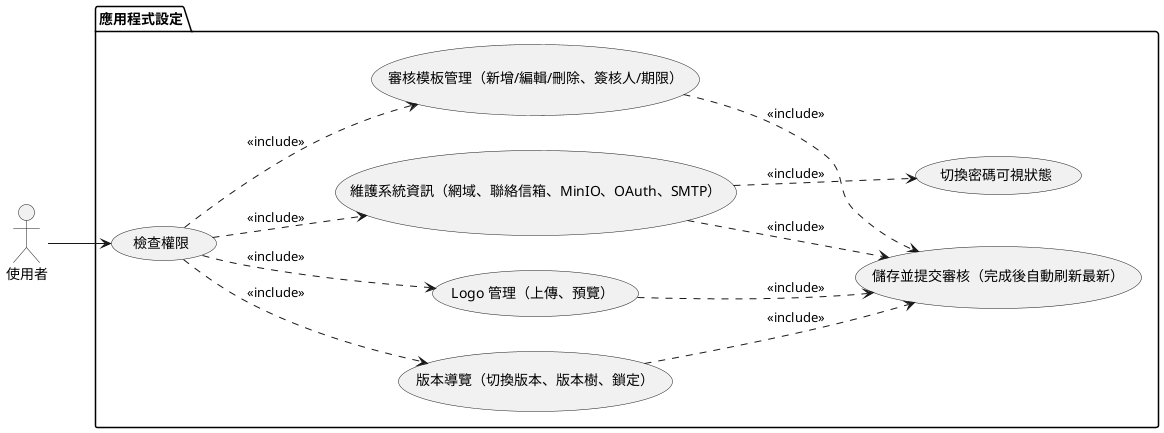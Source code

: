 @startuml app_setting_overview

left to right direction

actor 使用者

package "應用程式設定" {
    usecase "檢查權限" as UC01
    usecase "版本導覽（切換版本、版本樹、鎖定）" as UC02
    usecase "維護系統資訊（網域、聯絡信箱、MinIO、OAuth、SMTP）" as UC03
    usecase "切換密碼可視狀態" as UC04
    usecase "Logo 管理（上傳、預覽）" as UC05
    usecase "審核模板管理（新增/編輯/刪除、簽核人/期限）" as UC06
    usecase "儲存並提交審核（完成後自動刷新最新）" as UC07
}

使用者 --> UC01
UC01 .down.> UC02 : <<include>>
UC01 .down.> UC03 : <<include>>
UC01 .down.> UC05 : <<include>>
UC01 .down.> UC06 : <<include>>

UC03 .down.> UC04 : <<include>>
UC02 .down.> UC07 : <<include>>
UC03 .down.> UC07 : <<include>>
UC05 .down.> UC07 : <<include>>
UC06 .down.> UC07 : <<include>>

@enduml
